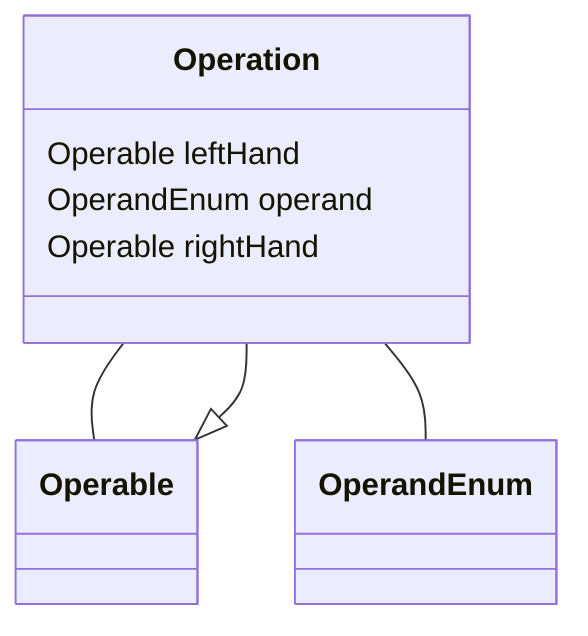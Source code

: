 classDiagram
  Operation -- Operable
Operation -- OperandEnum


Operable <|-- Operation
class Operation {

  Operable leftHand
  OperandEnum operand
  Operable rightHand

}